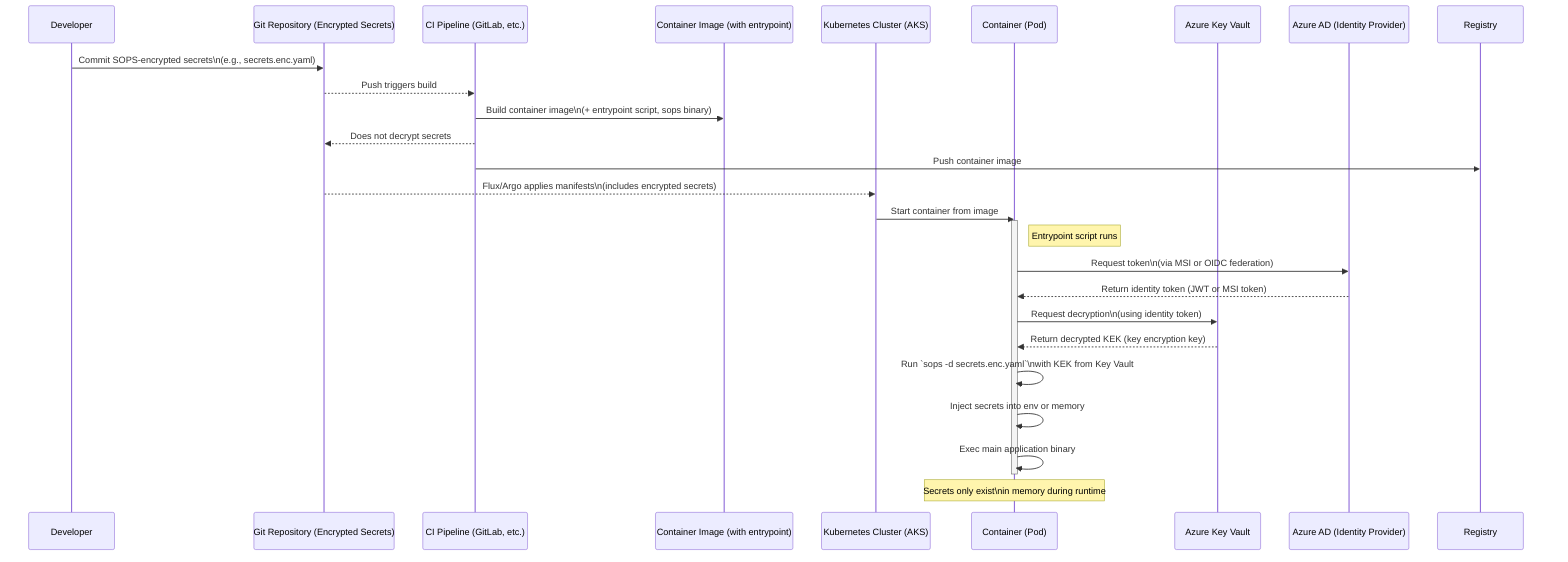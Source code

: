 sequenceDiagram
    participant Dev as Developer
    participant Git as Git Repository (Encrypted Secrets)
    participant CI as CI Pipeline (GitLab, etc.)
    participant Image as Container Image (with entrypoint)
    participant K8s as Kubernetes Cluster (AKS)
    participant Pod as Container (Pod)
    participant Vault as Azure Key Vault
    participant AAD as Azure AD (Identity Provider)
    
    Dev->>Git: Commit SOPS-encrypted secrets\n(e.g., secrets.enc.yaml)
    Git-->>CI: Push triggers build
    CI->>Image: Build container image\n(+ entrypoint script, sops binary)
    CI-->>Git: Does not decrypt secrets
    CI->>Registry: Push container image
    Git-->>K8s: Flux/Argo applies manifests\n(includes encrypted secrets)
    K8s->>Pod: Start container from image
    
    activate Pod
    Note right of Pod: Entrypoint script runs

    Pod->>AAD: Request token\n(via MSI or OIDC federation)
    AAD-->>Pod: Return identity token (JWT or MSI token)

    Pod->>Vault: Request decryption\n(using identity token)
    Vault-->>Pod: Return decrypted KEK (key encryption key)

    Pod->>Pod: Run `sops -d secrets.enc.yaml`\nwith KEK from Key Vault
    Pod->>Pod: Inject secrets into env or memory
    Pod->>Pod: Exec main application binary

    deactivate Pod

    Note over Pod: Secrets only exist\nin memory during runtime